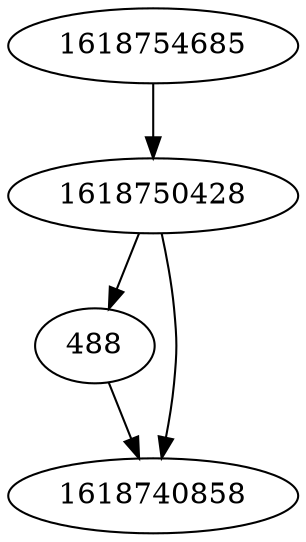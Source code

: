 strict digraph  {
488;
1618740858;
1618750428;
1618754685;
488 -> 1618740858;
1618750428 -> 488;
1618750428 -> 1618740858;
1618754685 -> 1618750428;
}
